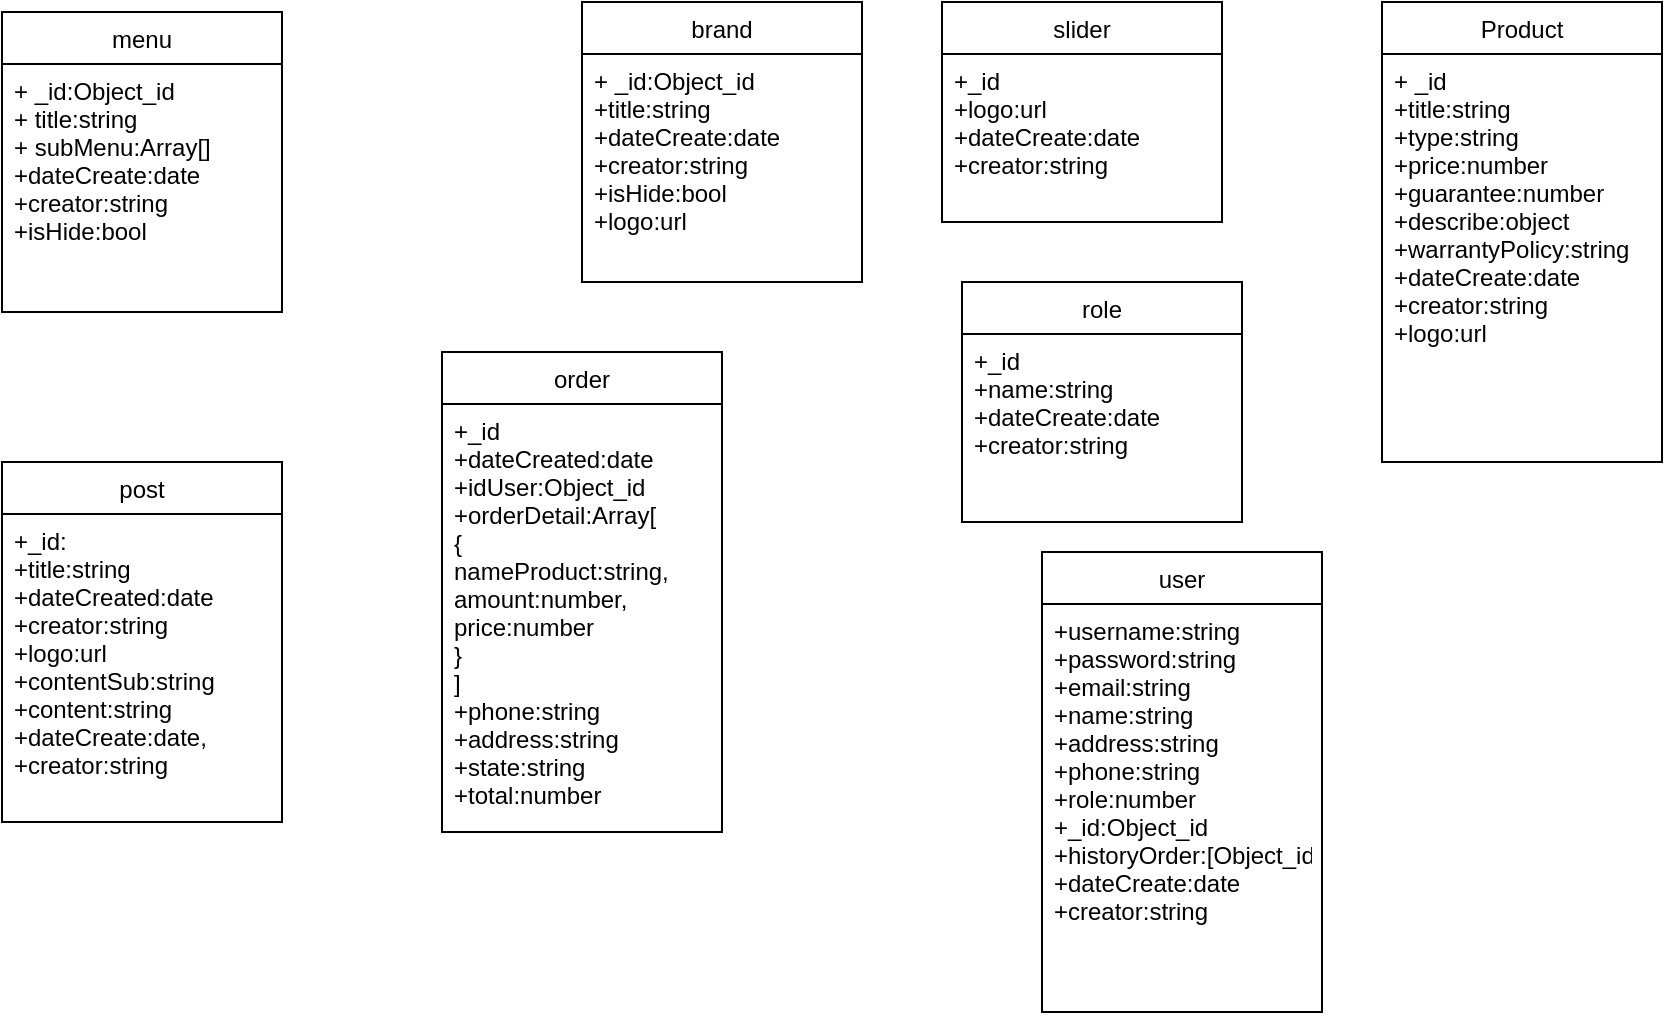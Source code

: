 <mxfile version="13.6.10" type="device"><diagram name="Page-1" id="c4acf3e9-155e-7222-9cf6-157b1a14988f"><mxGraphModel dx="862" dy="482" grid="1" gridSize="10" guides="1" tooltips="1" connect="1" arrows="1" fold="1" page="1" pageScale="1" pageWidth="850" pageHeight="1100" background="#ffffff" math="0" shadow="0"><root><mxCell id="0"/><mxCell id="1" parent="0"/><mxCell id="Qu1GxlNtlMTo84-jV2TA-15" value="menu" style="swimlane;fontStyle=0;childLayout=stackLayout;horizontal=1;startSize=26;fillColor=none;horizontalStack=0;resizeParent=1;resizeParentMax=0;resizeLast=0;collapsible=1;marginBottom=0;" parent="1" vertex="1"><mxGeometry x="10" y="10" width="140" height="150" as="geometry"/></mxCell><mxCell id="Qu1GxlNtlMTo84-jV2TA-16" value="+ _id:Object_id&#10;+ title:string&#10;+ subMenu:Array[]&#10;+dateCreate:date&#10;+creator:string&#10;+isHide:bool" style="text;strokeColor=none;fillColor=none;align=left;verticalAlign=top;spacingLeft=4;spacingRight=4;overflow=hidden;rotatable=0;points=[[0,0.5],[1,0.5]];portConstraint=eastwest;" parent="Qu1GxlNtlMTo84-jV2TA-15" vertex="1"><mxGeometry y="26" width="140" height="124" as="geometry"/></mxCell><mxCell id="Qu1GxlNtlMTo84-jV2TA-19" value="brand" style="swimlane;fontStyle=0;childLayout=stackLayout;horizontal=1;startSize=26;fillColor=none;horizontalStack=0;resizeParent=1;resizeParentMax=0;resizeLast=0;collapsible=1;marginBottom=0;" parent="1" vertex="1"><mxGeometry x="300" y="5" width="140" height="140" as="geometry"/></mxCell><mxCell id="Qu1GxlNtlMTo84-jV2TA-20" value="+ _id:Object_id&#10;+title:string&#10;+dateCreate:date&#10;+creator:string&#10;+isHide:bool&#10;+logo:url" style="text;strokeColor=none;fillColor=none;align=left;verticalAlign=top;spacingLeft=4;spacingRight=4;overflow=hidden;rotatable=0;points=[[0,0.5],[1,0.5]];portConstraint=eastwest;" parent="Qu1GxlNtlMTo84-jV2TA-19" vertex="1"><mxGeometry y="26" width="140" height="114" as="geometry"/></mxCell><mxCell id="Qu1GxlNtlMTo84-jV2TA-40" value="user" style="swimlane;fontStyle=0;childLayout=stackLayout;horizontal=1;startSize=26;fillColor=none;horizontalStack=0;resizeParent=1;resizeParentMax=0;resizeLast=0;collapsible=1;marginBottom=0;" parent="1" vertex="1"><mxGeometry x="530" y="280" width="140" height="230" as="geometry"/></mxCell><mxCell id="Qu1GxlNtlMTo84-jV2TA-41" value="+username:string&#10;+password:string&#10;+email:string&#10;+name:string&#10;+address:string&#10;+phone:string&#10;+role:number&#10;+_id:Object_id&#10;+historyOrder:[Object_id]&#10;+dateCreate:date&#10;+creator:string" style="text;strokeColor=none;fillColor=none;align=left;verticalAlign=top;spacingLeft=4;spacingRight=4;overflow=hidden;rotatable=0;points=[[0,0.5],[1,0.5]];portConstraint=eastwest;" parent="Qu1GxlNtlMTo84-jV2TA-40" vertex="1"><mxGeometry y="26" width="140" height="204" as="geometry"/></mxCell><mxCell id="Qu1GxlNtlMTo84-jV2TA-36" value="order" style="swimlane;fontStyle=0;childLayout=stackLayout;horizontal=1;startSize=26;fillColor=none;horizontalStack=0;resizeParent=1;resizeParentMax=0;resizeLast=0;collapsible=1;marginBottom=0;" parent="1" vertex="1"><mxGeometry x="230" y="180" width="140" height="240" as="geometry"/></mxCell><mxCell id="Qu1GxlNtlMTo84-jV2TA-37" value="+_id&#10;+dateCreated:date&#10;+idUser:Object_id&#10;+orderDetail:Array[&#10;{&#10;nameProduct:string,&#10;amount:number,&#10;price:number&#10;}&#10;]&#10;+phone:string&#10;+address:string&#10;+state:string&#10;+total:number" style="text;strokeColor=none;fillColor=none;align=left;verticalAlign=top;spacingLeft=4;spacingRight=4;overflow=hidden;rotatable=0;points=[[0,0.5],[1,0.5]];portConstraint=eastwest;" parent="Qu1GxlNtlMTo84-jV2TA-36" vertex="1"><mxGeometry y="26" width="140" height="214" as="geometry"/></mxCell><mxCell id="Qu1GxlNtlMTo84-jV2TA-27" value="Product" style="swimlane;fontStyle=0;childLayout=stackLayout;horizontal=1;startSize=26;fillColor=none;horizontalStack=0;resizeParent=1;resizeParentMax=0;resizeLast=0;collapsible=1;marginBottom=0;" parent="1" vertex="1"><mxGeometry x="700" y="5" width="140" height="230" as="geometry"/></mxCell><mxCell id="Qu1GxlNtlMTo84-jV2TA-28" value="+ _id&#10;+title:string&#10;+type:string&#10;+price:number&#10;+guarantee:number&#10;+describe:object&#10;+warrantyPolicy:string&#10;+dateCreate:date&#10;+creator:string&#10;+logo:url" style="text;strokeColor=none;fillColor=none;align=left;verticalAlign=top;spacingLeft=4;spacingRight=4;overflow=hidden;rotatable=0;points=[[0,0.5],[1,0.5]];portConstraint=eastwest;" parent="Qu1GxlNtlMTo84-jV2TA-27" vertex="1"><mxGeometry y="26" width="140" height="204" as="geometry"/></mxCell><mxCell id="Qu1GxlNtlMTo84-jV2TA-32" value="post" style="swimlane;fontStyle=0;childLayout=stackLayout;horizontal=1;startSize=26;fillColor=none;horizontalStack=0;resizeParent=1;resizeParentMax=0;resizeLast=0;collapsible=1;marginBottom=0;" parent="1" vertex="1"><mxGeometry x="10" y="235" width="140" height="180" as="geometry"/></mxCell><mxCell id="Qu1GxlNtlMTo84-jV2TA-33" value="+_id:&#10;+title:string&#10;+dateCreated:date&#10;+creator:string&#10;+logo:url&#10;+contentSub:string&#10;+content:string&#10;+dateCreate:date,&#10;+creator:string" style="text;strokeColor=none;fillColor=none;align=left;verticalAlign=top;spacingLeft=4;spacingRight=4;overflow=hidden;rotatable=0;points=[[0,0.5],[1,0.5]];portConstraint=eastwest;" parent="Qu1GxlNtlMTo84-jV2TA-32" vertex="1"><mxGeometry y="26" width="140" height="154" as="geometry"/></mxCell><mxCell id="Qu1GxlNtlMTo84-jV2TA-48" value="slider" style="swimlane;fontStyle=0;childLayout=stackLayout;horizontal=1;startSize=26;fillColor=none;horizontalStack=0;resizeParent=1;resizeParentMax=0;resizeLast=0;collapsible=1;marginBottom=0;" parent="1" vertex="1"><mxGeometry x="480" y="5" width="140" height="110" as="geometry"/></mxCell><mxCell id="Qu1GxlNtlMTo84-jV2TA-49" value="+_id&#10;+logo:url&#10;+dateCreate:date&#10;+creator:string" style="text;strokeColor=none;fillColor=none;align=left;verticalAlign=top;spacingLeft=4;spacingRight=4;overflow=hidden;rotatable=0;points=[[0,0.5],[1,0.5]];portConstraint=eastwest;" parent="Qu1GxlNtlMTo84-jV2TA-48" vertex="1"><mxGeometry y="26" width="140" height="84" as="geometry"/></mxCell><mxCell id="Qu1GxlNtlMTo84-jV2TA-44" value="role" style="swimlane;fontStyle=0;childLayout=stackLayout;horizontal=1;startSize=26;fillColor=none;horizontalStack=0;resizeParent=1;resizeParentMax=0;resizeLast=0;collapsible=1;marginBottom=0;" parent="1" vertex="1"><mxGeometry x="490" y="145" width="140" height="120" as="geometry"/></mxCell><mxCell id="Qu1GxlNtlMTo84-jV2TA-45" value="+_id&#10;+name:string&#10;+dateCreate:date&#10;+creator:string" style="text;strokeColor=none;fillColor=none;align=left;verticalAlign=top;spacingLeft=4;spacingRight=4;overflow=hidden;rotatable=0;points=[[0,0.5],[1,0.5]];portConstraint=eastwest;" parent="Qu1GxlNtlMTo84-jV2TA-44" vertex="1"><mxGeometry y="26" width="140" height="94" as="geometry"/></mxCell></root></mxGraphModel></diagram></mxfile>